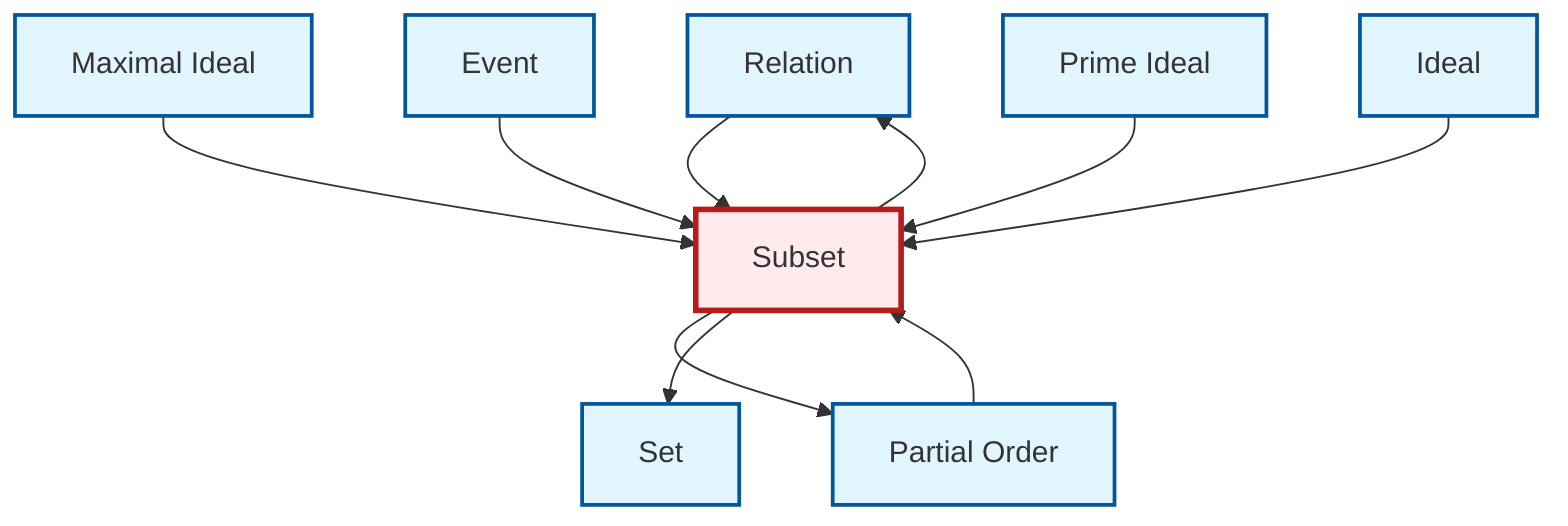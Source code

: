 graph TD
    classDef definition fill:#e1f5fe,stroke:#01579b,stroke-width:2px
    classDef theorem fill:#f3e5f5,stroke:#4a148c,stroke-width:2px
    classDef axiom fill:#fff3e0,stroke:#e65100,stroke-width:2px
    classDef example fill:#e8f5e9,stroke:#1b5e20,stroke-width:2px
    classDef current fill:#ffebee,stroke:#b71c1c,stroke-width:3px
    def-relation["Relation"]:::definition
    def-maximal-ideal["Maximal Ideal"]:::definition
    def-prime-ideal["Prime Ideal"]:::definition
    def-ideal["Ideal"]:::definition
    def-subset["Subset"]:::definition
    def-set["Set"]:::definition
    def-event["Event"]:::definition
    def-partial-order["Partial Order"]:::definition
    def-relation --> def-subset
    def-maximal-ideal --> def-subset
    def-event --> def-subset
    def-subset --> def-partial-order
    def-prime-ideal --> def-subset
    def-ideal --> def-subset
    def-partial-order --> def-subset
    def-subset --> def-set
    def-subset --> def-relation
    class def-subset current